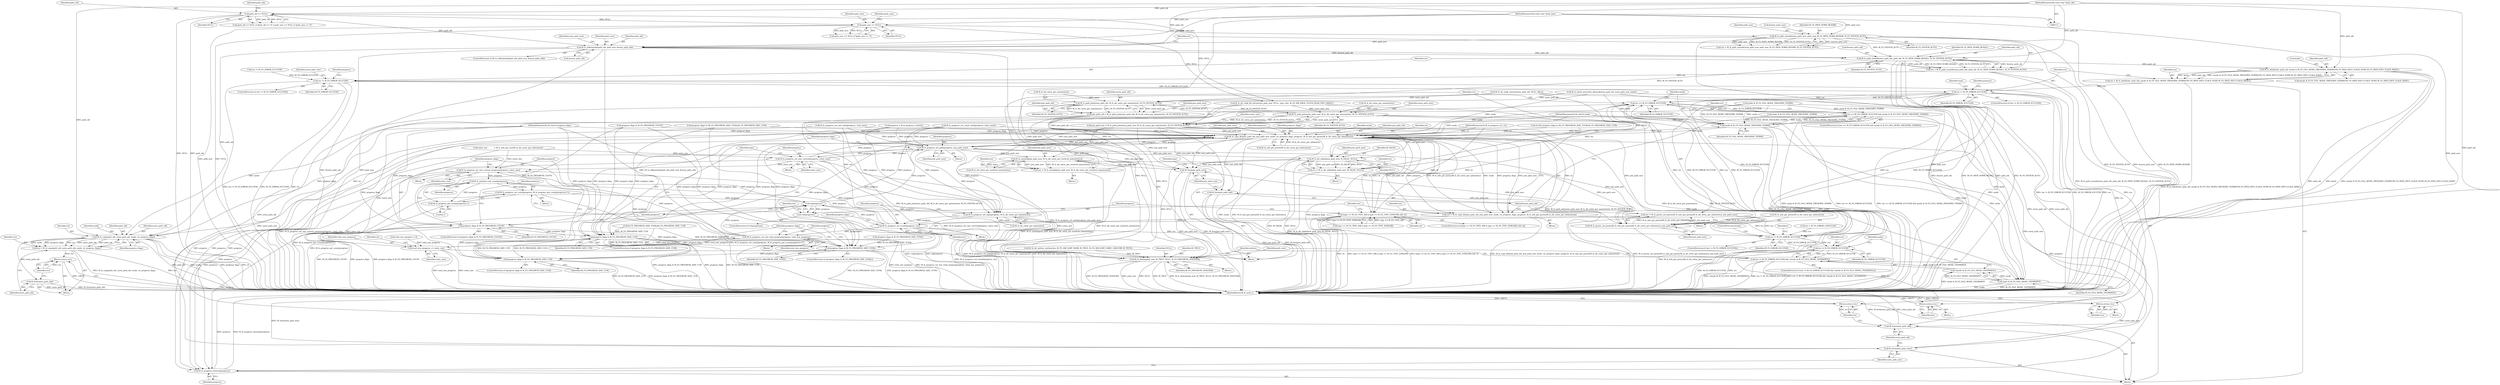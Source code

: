 digraph "0_mstdlib_db124b8f607dd0a40a9aef2d4d468fad433522a7_0@pointer" {
"1000193" [label="(Call,M_fs_isfileintodir(path_old, path_new, &norm_path_old))"];
"1000156" [label="(Call,path_old == NULL)"];
"1000114" [label="(MethodParameterIn,const char *path_old)"];
"1000177" [label="(Call,M_fs_path_norm(&norm_path_new, path_new, M_FS_PATH_NORM_RESDIR, M_FS_SYSTEM_AUTO))"];
"1000165" [label="(Call,path_new == NULL)"];
"1000115" [label="(MethodParameterIn,const char *path_new)"];
"1000203" [label="(Call,M_fs_copy(path_old, norm_path_old, mode, cb, progress_flags))"];
"1000201" [label="(Call,res = M_fs_copy(path_old, norm_path_old, mode, cb, progress_flags))"];
"1000211" [label="(Return,return res;)"];
"1000209" [label="(Call,M_free(norm_path_old))"];
"1000215" [label="(Call,M_fs_path_norm(&norm_path_old, path_old, M_FS_PATH_NORM_RESALL, M_FS_SYSTEM_AUTO))"];
"1000213" [label="(Call,res = M_fs_path_norm(&norm_path_old, path_old, M_FS_PATH_NORM_RESALL, M_FS_SYSTEM_AUTO))"];
"1000222" [label="(Call,res != M_FS_ERROR_SUCCESS)"];
"1000230" [label="(Return,return res;)"];
"1000248" [label="(Call,res != M_FS_ERROR_SUCCESS)"];
"1000258" [label="(Return,return res;)"];
"1000493" [label="(Call,res == M_FS_ERROR_SUCCESS)"];
"1000492" [label="(Call,res == M_FS_ERROR_SUCCESS && (mode & M_FS_FILE_MODE_PRESERVE_PERMS))"];
"1000540" [label="(Call,M_fs_progress_set_result(progress, res))"];
"1000548" [label="(Call,M_fs_progress_set_size_total_progess(progress, total_size_progress))"];
"1000442" [label="(Call,total_size_progress += entry_size)"];
"1000556" [label="(Call,M_fs_progress_set_size_current_progress(progress, entry_size))"];
"1000567" [label="(Call,M_fs_progress_get_count(progress))"];
"1000564" [label="(Call,M_fs_progress_set_count(progress, M_fs_progress_get_count(progress)+1))"];
"1000572" [label="(Call,cb(progress))"];
"1000448" [label="(Call,M_fs_progress_set_path(progress, join_path_new))"];
"1000456" [label="(Call,M_fs_progress_set_size_current(progress, entry_size))"];
"1000511" [label="(Call,M_fs_copy_file(join_path_old, join_path_new, mode, cb, progress_flags, progress, M_fs_info_get_perms(M_fs_dir_entry_get_info(entry))))"];
"1000452" [label="(Call,progress_flags & M_FS_PROGRESS_SIZE_CUR)"];
"1000544" [label="(Call,progress_flags & M_FS_PROGRESS_SIZE_TOTAL)"];
"1000552" [label="(Call,progress_flags & M_FS_PROGRESS_SIZE_CUR)"];
"1000560" [label="(Call,progress_flags & M_FS_PROGRESS_COUNT)"];
"1000496" [label="(Call,mode & M_FS_FILE_MODE_PRESERVE_PERMS)"];
"1000590" [label="(Call,mode & M_FS_FILE_MODE_OVERWRITE)"];
"1000589" [label="(Call,!(mode & M_FS_FILE_MODE_OVERWRITE))"];
"1000585" [label="(Call,res != M_FS_ERROR_SUCCESS && !(mode & M_FS_FILE_MODE_OVERWRITE))"];
"1000509" [label="(Call,res = M_fs_copy_file(join_path_old, join_path_new, mode, cb, progress_flags, progress, M_fs_info_get_perms(M_fs_dir_entry_get_info(entry))))"];
"1000579" [label="(Call,res != M_FS_ERROR_SUCCESS)"];
"1000586" [label="(Call,res != M_FS_ERROR_SUCCESS)"];
"1000607" [label="(Return,return res;)"];
"1000521" [label="(Call,M_free(join_path_old))"];
"1000523" [label="(Call,M_free(join_path_new))"];
"1000526" [label="(Call,(type == M_FS_TYPE_DIR || type == M_FS_TYPE_SYMLINK) && cb)"];
"1000536" [label="(Call,M_fs_progress_set_type(progress, M_fs_dir_entry_get_type(entry)))"];
"1000601" [label="(Call,M_fs_progress_destroy(progress))"];
"1000475" [label="(Call,M_fs_dir_mkdir(join_path_new, M_FALSE, NULL))"];
"1000473" [label="(Call,res = M_fs_dir_mkdir(join_path_new, M_FALSE, NULL))"];
"1000502" [label="(Call,M_fs_perms_set_perms(M_fs_info_get_perms(M_fs_dir_entry_get_info(entry)), join_path_new))"];
"1000500" [label="(Call,res = M_fs_perms_set_perms(M_fs_info_get_perms(M_fs_dir_entry_get_info(entry)), join_path_new))"];
"1000594" [label="(Call,M_fs_delete(path_new, M_TRUE, NULL, M_FS_PROGRESS_NOEXTRA))"];
"1000487" [label="(Call,M_fs_symlink(join_path_new, M_fs_dir_entry_get_resolved_name(entry)))"];
"1000485" [label="(Call,res = M_fs_symlink(join_path_new, M_fs_dir_entry_get_resolved_name(entry)))"];
"1000571" [label="(Call,!cb(progress))"];
"1000566" [label="(Call,M_fs_progress_get_count(progress)+1)"];
"1000237" [label="(Call,M_fs_info(&info, path_old, (mode & M_FS_FILE_MODE_PRESERVE_PERMS)?M_FS_PATH_INFO_FLAGS_NONE:M_FS_PATH_INFO_FLAGS_BASIC))"];
"1000235" [label="(Call,res = M_fs_info(&info, path_old, (mode & M_FS_FILE_MODE_PRESERVE_PERMS)?M_FS_PATH_INFO_FLAGS_NONE:M_FS_PATH_INFO_FLAGS_BASIC))"];
"1000425" [label="(Call,M_fs_path_join(norm_path_old, M_fs_dir_entry_get_name(entry), M_FS_SYSTEM_AUTO))"];
"1000423" [label="(Call,join_path_old = M_fs_path_join(norm_path_old, M_fs_dir_entry_get_name(entry), M_FS_SYSTEM_AUTO))"];
"1000432" [label="(Call,M_fs_path_join(norm_path_new, M_fs_dir_entry_get_name(entry), M_FS_SYSTEM_AUTO))"];
"1000430" [label="(Call,join_path_new = M_fs_path_join(norm_path_new, M_fs_dir_entry_get_name(entry), M_FS_SYSTEM_AUTO))"];
"1000603" [label="(Call,M_free(norm_path_new))"];
"1000605" [label="(Call,M_free(norm_path_old))"];
"1000423" [label="(Call,join_path_old = M_fs_path_join(norm_path_old, M_fs_dir_entry_get_name(entry), M_FS_SYSTEM_AUTO))"];
"1000219" [label="(Identifier,M_FS_PATH_NORM_RESALL)"];
"1000501" [label="(Identifier,res)"];
"1000598" [label="(Identifier,M_FS_PROGRESS_NOEXTRA)"];
"1000249" [label="(Identifier,res)"];
"1000156" [label="(Call,path_old == NULL)"];
"1000116" [label="(MethodParameterIn,M_uint32 mode)"];
"1000478" [label="(Identifier,NULL)"];
"1000546" [label="(Identifier,M_FS_PROGRESS_SIZE_TOTAL)"];
"1000393" [label="(Call,M_fs_progress_set_size_total(progress, total_size))"];
"1000604" [label="(Identifier,norm_path_new)"];
"1000538" [label="(Call,M_fs_dir_entry_get_type(entry))"];
"1000484" [label="(Block,)"];
"1000250" [label="(Identifier,M_FS_ERROR_SUCCESS)"];
"1000448" [label="(Call,M_fs_progress_set_path(progress, join_path_new))"];
"1000213" [label="(Call,res = M_fs_path_norm(&norm_path_old, path_old, M_FS_PATH_NORM_RESALL, M_FS_SYSTEM_AUTO))"];
"1000498" [label="(Identifier,M_FS_FILE_MODE_PRESERVE_PERMS)"];
"1000232" [label="(Call,progress = M_fs_progress_create())"];
"1000266" [label="(Call,M_fs_check_overwrite_allowed(norm_path_old, norm_path_new, mode))"];
"1000542" [label="(Identifier,res)"];
"1000192" [label="(ControlStructure,if (M_fs_isfileintodir(path_old, path_new, &norm_path_old)))"];
"1000584" [label="(ControlStructure,if (res != M_FS_ERROR_SUCCESS && !(mode & M_FS_FILE_MODE_OVERWRITE)))"];
"1000437" [label="(Call,entry_size           = M_fs_info_get_size(M_fs_dir_entry_get_info(entry)))"];
"1000165" [label="(Call,path_new == NULL)"];
"1000529" [label="(Identifier,type)"];
"1000473" [label="(Call,res = M_fs_dir_mkdir(join_path_new, M_FALSE, NULL))"];
"1000605" [label="(Call,M_free(norm_path_old))"];
"1000514" [label="(Identifier,mode)"];
"1000550" [label="(Identifier,total_size_progress)"];
"1000527" [label="(Call,type == M_FS_TYPE_DIR || type == M_FS_TYPE_SYMLINK)"];
"1000196" [label="(Call,&norm_path_old)"];
"1000576" [label="(Identifier,res)"];
"1000230" [label="(Return,return res;)"];
"1000426" [label="(Identifier,norm_path_old)"];
"1000222" [label="(Call,res != M_FS_ERROR_SUCCESS)"];
"1000537" [label="(Identifier,progress)"];
"1000587" [label="(Identifier,res)"];
"1000487" [label="(Call,M_fs_symlink(join_path_new, M_fs_dir_entry_get_resolved_name(entry)))"];
"1000485" [label="(Call,res = M_fs_symlink(join_path_new, M_fs_dir_entry_get_resolved_name(entry)))"];
"1000512" [label="(Identifier,join_path_old)"];
"1000534" [label="(Identifier,cb)"];
"1000212" [label="(Identifier,res)"];
"1000508" [label="(Block,)"];
"1000438" [label="(Identifier,entry_size)"];
"1000436" [label="(Identifier,M_FS_SYSTEM_AUTO)"];
"1000495" [label="(Identifier,M_FS_ERROR_SUCCESS)"];
"1000591" [label="(Identifier,mode)"];
"1000540" [label="(Call,M_fs_progress_set_result(progress, res))"];
"1000549" [label="(Identifier,progress)"];
"1000594" [label="(Call,M_fs_delete(path_new, M_TRUE, NULL, M_FS_PROGRESS_NOEXTRA))"];
"1000118" [label="(MethodParameterIn,M_uint32 progress_flags)"];
"1000449" [label="(Identifier,progress)"];
"1000515" [label="(Identifier,cb)"];
"1000580" [label="(Identifier,res)"];
"1000493" [label="(Call,res == M_FS_ERROR_SUCCESS)"];
"1000434" [label="(Call,M_fs_dir_entry_get_name(entry))"];
"1000522" [label="(Identifier,join_path_old)"];
"1000570" [label="(ControlStructure,if (!cb(progress)))"];
"1000497" [label="(Identifier,mode)"];
"1000166" [label="(Identifier,path_new)"];
"1000595" [label="(Identifier,path_new)"];
"1000603" [label="(Call,M_free(norm_path_new))"];
"1000518" [label="(Call,M_fs_info_get_perms(M_fs_dir_entry_get_info(entry)))"];
"1000454" [label="(Identifier,M_FS_PROGRESS_SIZE_CUR)"];
"1000430" [label="(Call,join_path_new = M_fs_path_join(norm_path_new, M_fs_dir_entry_get_name(entry), M_FS_SYSTEM_AUTO))"];
"1000559" [label="(ControlStructure,if (progress_flags & M_FS_PROGRESS_COUNT))"];
"1000261" [label="(Identifier,type)"];
"1000475" [label="(Call,M_fs_dir_mkdir(join_path_new, M_FALSE, NULL))"];
"1000177" [label="(Call,M_fs_path_norm(&norm_path_new, path_new, M_FS_PATH_NORM_RESDIR, M_FS_SYSTEM_AUTO))"];
"1000499" [label="(Block,)"];
"1000203" [label="(Call,M_fs_copy(path_old, norm_path_old, mode, cb, progress_flags))"];
"1000211" [label="(Return,return res;)"];
"1000170" [label="(Identifier,path_new)"];
"1000555" [label="(Block,)"];
"1000236" [label="(Identifier,res)"];
"1000541" [label="(Identifier,progress)"];
"1000536" [label="(Call,M_fs_progress_set_type(progress, M_fs_dir_entry_get_type(entry)))"];
"1000309" [label="(Call,M_FS_PROGRESS_SIZE_TOTAL|M_FS_PROGRESS_SIZE_CUR)"];
"1000535" [label="(Block,)"];
"1000456" [label="(Call,M_fs_progress_set_size_current(progress, entry_size))"];
"1000167" [label="(Identifier,NULL)"];
"1000205" [label="(Identifier,norm_path_old)"];
"1000569" [label="(Literal,1)"];
"1000412" [label="(Identifier,i)"];
"1000149" [label="(Call,total_size_progress = 0)"];
"1000510" [label="(Identifier,res)"];
"1000523" [label="(Call,M_free(join_path_new))"];
"1000323" [label="(Call,M_fs_dir_entries_sort(entries, M_FS_DIR_SORT_ISDIR, M_TRUE, M_FS_DIR_SORT_NAME_CASECMP, M_TRUE))"];
"1000572" [label="(Call,cb(progress))"];
"1000503" [label="(Call,M_fs_info_get_perms(M_fs_dir_entry_get_info(entry)))"];
"1000164" [label="(Call,path_new == NULL || *path_new == '\0')"];
"1000184" [label="(Call,res != M_FS_ERROR_SUCCESS)"];
"1000307" [label="(Call,progress_flags & (M_FS_PROGRESS_SIZE_TOTAL|M_FS_PROGRESS_SIZE_CUR))"];
"1000427" [label="(Call,M_fs_dir_entry_get_name(entry))"];
"1000182" [label="(Identifier,M_FS_SYSTEM_AUTO)"];
"1000432" [label="(Call,M_fs_path_join(norm_path_new, M_fs_dir_entry_get_name(entry), M_FS_SYSTEM_AUTO))"];
"1000588" [label="(Identifier,M_FS_ERROR_SUCCESS)"];
"1000233" [label="(Identifier,progress)"];
"1000568" [label="(Identifier,progress)"];
"1000284" [label="(Call,M_fs_dir_walk_fill_entry(norm_path_new, NULL, type, info, M_FS_DIR_WALK_FILTER_READ_INFO_BASIC))"];
"1000597" [label="(Identifier,NULL)"];
"1000575" [label="(Call,res = M_FS_ERROR_CANCELED)"];
"1000259" [label="(Identifier,res)"];
"1000452" [label="(Call,progress_flags & M_FS_PROGRESS_SIZE_CUR)"];
"1000557" [label="(Identifier,progress)"];
"1000526" [label="(Call,(type == M_FS_TYPE_DIR || type == M_FS_TYPE_SYMLINK) && cb)"];
"1000551" [label="(ControlStructure,if (progress_flags & M_FS_PROGRESS_SIZE_CUR))"];
"1000566" [label="(Call,M_fs_progress_get_count(progress)+1)"];
"1000488" [label="(Identifier,join_path_new)"];
"1000221" [label="(ControlStructure,if (res != M_FS_ERROR_SUCCESS))"];
"1000207" [label="(Identifier,cb)"];
"1000235" [label="(Call,res = M_fs_info(&info, path_old, (mode & M_FS_FILE_MODE_PRESERVE_PERMS)?M_FS_PATH_INFO_FLAGS_NONE:M_FS_PATH_INFO_FLAGS_BASIC))"];
"1000596" [label="(Identifier,M_TRUE)"];
"1000237" [label="(Call,M_fs_info(&info, path_old, (mode & M_FS_FILE_MODE_PRESERVE_PERMS)?M_FS_PATH_INFO_FLAGS_NONE:M_FS_PATH_INFO_FLAGS_BASIC))"];
"1000231" [label="(Identifier,res)"];
"1000579" [label="(Call,res != M_FS_ERROR_SUCCESS)"];
"1000474" [label="(Identifier,res)"];
"1000117" [label="(MethodParameterIn,M_fs_progress_cb_t cb)"];
"1000451" [label="(ControlStructure,if (progress_flags & M_FS_PROGRESS_SIZE_CUR))"];
"1000251" [label="(Block,)"];
"1000240" [label="(Identifier,path_old)"];
"1000119" [label="(Block,)"];
"1000157" [label="(Identifier,path_old)"];
"1000224" [label="(Identifier,M_FS_ERROR_SUCCESS)"];
"1000563" [label="(Block,)"];
"1000401" [label="(Call,M_fs_progress_set_count_total(progress, total_count))"];
"1000589" [label="(Call,!(mode & M_FS_FILE_MODE_OVERWRITE))"];
"1000457" [label="(Identifier,progress)"];
"1000492" [label="(Call,res == M_FS_ERROR_SUCCESS && (mode & M_FS_FILE_MODE_PRESERVE_PERMS))"];
"1000494" [label="(Identifier,res)"];
"1000608" [label="(Identifier,res)"];
"1000158" [label="(Identifier,NULL)"];
"1000225" [label="(Block,)"];
"1000215" [label="(Call,M_fs_path_norm(&norm_path_old, path_old, M_FS_PATH_NORM_RESALL, M_FS_SYSTEM_AUTO))"];
"1000115" [label="(MethodParameterIn,const char *path_new)"];
"1000424" [label="(Identifier,join_path_old)"];
"1000201" [label="(Call,res = M_fs_copy(path_old, norm_path_old, mode, cb, progress_flags))"];
"1000609" [label="(MethodReturn,M_fs_error_t)"];
"1000413" [label="(Block,)"];
"1000606" [label="(Identifier,norm_path_old)"];
"1000496" [label="(Call,mode & M_FS_FILE_MODE_PRESERVE_PERMS)"];
"1000247" [label="(ControlStructure,if (res != M_FS_ERROR_SUCCESS))"];
"1000565" [label="(Identifier,progress)"];
"1000558" [label="(Identifier,entry_size)"];
"1000209" [label="(Call,M_free(norm_path_old))"];
"1000296" [label="(Call,mode & M_FS_FILE_MODE_PRESERVE_PERMS)"];
"1000450" [label="(Identifier,join_path_new)"];
"1000458" [label="(Identifier,entry_size)"];
"1000553" [label="(Identifier,progress_flags)"];
"1000200" [label="(Identifier,norm_path_new)"];
"1000181" [label="(Identifier,M_FS_PATH_NORM_RESDIR)"];
"1000545" [label="(Identifier,progress_flags)"];
"1000472" [label="(Block,)"];
"1000206" [label="(Identifier,mode)"];
"1000443" [label="(Identifier,total_size_progress)"];
"1000564" [label="(Call,M_fs_progress_set_count(progress, M_fs_progress_get_count(progress)+1))"];
"1000585" [label="(Call,res != M_FS_ERROR_SUCCESS && !(mode & M_FS_FILE_MODE_OVERWRITE))"];
"1000547" [label="(Block,)"];
"1000567" [label="(Call,M_fs_progress_get_count(progress))"];
"1000600" [label="(Identifier,entries)"];
"1000583" [label="(ControlStructure,break;)"];
"1000477" [label="(Identifier,M_FALSE)"];
"1000429" [label="(Identifier,M_FS_SYSTEM_AUTO)"];
"1000195" [label="(Identifier,path_new)"];
"1000560" [label="(Call,progress_flags & M_FS_PROGRESS_COUNT)"];
"1000220" [label="(Identifier,M_FS_SYSTEM_AUTO)"];
"1000218" [label="(Identifier,path_old)"];
"1000180" [label="(Identifier,path_new)"];
"1000453" [label="(Identifier,progress_flags)"];
"1000223" [label="(Identifier,res)"];
"1000581" [label="(Identifier,M_FS_ERROR_SUCCESS)"];
"1000431" [label="(Identifier,join_path_new)"];
"1000253" [label="(Identifier,progress)"];
"1000586" [label="(Call,res != M_FS_ERROR_SUCCESS)"];
"1000446" [label="(Identifier,cb)"];
"1000513" [label="(Identifier,join_path_new)"];
"1000509" [label="(Call,res = M_fs_copy_file(join_path_old, join_path_new, mode, cb, progress_flags, progress, M_fs_info_get_perms(M_fs_dir_entry_get_info(entry))))"];
"1000578" [label="(ControlStructure,if (res != M_FS_ERROR_SUCCESS))"];
"1000524" [label="(Identifier,join_path_new)"];
"1000476" [label="(Identifier,join_path_new)"];
"1000202" [label="(Identifier,res)"];
"1000248" [label="(Call,res != M_FS_ERROR_SUCCESS)"];
"1000592" [label="(Identifier,M_FS_FILE_MODE_OVERWRITE)"];
"1000486" [label="(Identifier,res)"];
"1000543" [label="(ControlStructure,if (progress_flags & M_FS_PROGRESS_SIZE_TOTAL))"];
"1000198" [label="(Block,)"];
"1000491" [label="(ControlStructure,if (res == M_FS_ERROR_SUCCESS && (mode & M_FS_FILE_MODE_PRESERVE_PERMS)))"];
"1000601" [label="(Call,M_fs_progress_destroy(progress))"];
"1000397" [label="(Call,progress_flags & M_FS_PROGRESS_COUNT)"];
"1000607" [label="(Return,return res;)"];
"1000590" [label="(Call,mode & M_FS_FILE_MODE_OVERWRITE)"];
"1000433" [label="(Identifier,norm_path_new)"];
"1000175" [label="(Call,res = M_fs_path_norm(&norm_path_new, path_new, M_FS_PATH_NORM_RESDIR, M_FS_SYSTEM_AUTO))"];
"1000554" [label="(Identifier,M_FS_PROGRESS_SIZE_CUR)"];
"1000162" [label="(Identifier,path_old)"];
"1000155" [label="(Call,path_old == NULL || *path_old == '\0' || path_new == NULL || *path_new == '\0')"];
"1000562" [label="(Identifier,M_FS_PROGRESS_COUNT)"];
"1000194" [label="(Identifier,path_old)"];
"1000425" [label="(Call,M_fs_path_join(norm_path_old, M_fs_dir_entry_get_name(entry), M_FS_SYSTEM_AUTO))"];
"1000552" [label="(Call,progress_flags & M_FS_PROGRESS_SIZE_CUR)"];
"1000204" [label="(Identifier,path_old)"];
"1000500" [label="(Call,res = M_fs_perms_set_perms(M_fs_info_get_perms(M_fs_dir_entry_get_info(entry)), join_path_new))"];
"1000214" [label="(Identifier,res)"];
"1000447" [label="(Block,)"];
"1000517" [label="(Identifier,progress)"];
"1000216" [label="(Call,&norm_path_old)"];
"1000506" [label="(Identifier,join_path_new)"];
"1000444" [label="(Identifier,entry_size)"];
"1000525" [label="(ControlStructure,if ((type == M_FS_TYPE_DIR || type == M_FS_TYPE_SYMLINK) && cb))"];
"1000516" [label="(Identifier,progress_flags)"];
"1000242" [label="(Call,mode & M_FS_FILE_MODE_PRESERVE_PERMS)"];
"1000556" [label="(Call,M_fs_progress_set_size_current_progress(progress, entry_size))"];
"1000489" [label="(Call,M_fs_dir_entry_get_resolved_name(entry))"];
"1000602" [label="(Identifier,progress)"];
"1000511" [label="(Call,M_fs_copy_file(join_path_old, join_path_new, mode, cb, progress_flags, progress, M_fs_info_get_perms(M_fs_dir_entry_get_info(entry))))"];
"1000502" [label="(Call,M_fs_perms_set_perms(M_fs_info_get_perms(M_fs_dir_entry_get_info(entry)), join_path_new))"];
"1000571" [label="(Call,!cb(progress))"];
"1000210" [label="(Identifier,norm_path_old)"];
"1000258" [label="(Return,return res;)"];
"1000389" [label="(Call,progress_flags & M_FS_PROGRESS_SIZE_TOTAL)"];
"1000593" [label="(Block,)"];
"1000305" [label="(Call,cb && progress_flags & (M_FS_PROGRESS_SIZE_TOTAL|M_FS_PROGRESS_SIZE_CUR))"];
"1000178" [label="(Call,&norm_path_new)"];
"1000462" [label="(Identifier,type)"];
"1000241" [label="(Call,(mode & M_FS_FILE_MODE_PRESERVE_PERMS)?M_FS_PATH_INFO_FLAGS_NONE:M_FS_PATH_INFO_FLAGS_BASIC)"];
"1000208" [label="(Identifier,progress_flags)"];
"1000114" [label="(MethodParameterIn,const char *path_old)"];
"1000544" [label="(Call,progress_flags & M_FS_PROGRESS_SIZE_TOTAL)"];
"1000238" [label="(Call,&info)"];
"1000227" [label="(Identifier,norm_path_new)"];
"1000548" [label="(Call,M_fs_progress_set_size_total_progess(progress, total_size_progress))"];
"1000442" [label="(Call,total_size_progress += entry_size)"];
"1000573" [label="(Identifier,progress)"];
"1000193" [label="(Call,M_fs_isfileintodir(path_old, path_new, &norm_path_old))"];
"1000561" [label="(Identifier,progress_flags)"];
"1000319" [label="(Call,M_fs_dir_walk_entries(norm_path_old, NULL, filter))"];
"1000521" [label="(Call,M_free(join_path_old))"];
"1000455" [label="(Block,)"];
"1000193" -> "1000192"  [label="AST: "];
"1000193" -> "1000196"  [label="CFG: "];
"1000194" -> "1000193"  [label="AST: "];
"1000195" -> "1000193"  [label="AST: "];
"1000196" -> "1000193"  [label="AST: "];
"1000200" -> "1000193"  [label="CFG: "];
"1000214" -> "1000193"  [label="CFG: "];
"1000193" -> "1000609"  [label="DDG: path_new"];
"1000193" -> "1000609"  [label="DDG: M_fs_isfileintodir(path_old, path_new, &norm_path_old)"];
"1000193" -> "1000609"  [label="DDG: &norm_path_old"];
"1000156" -> "1000193"  [label="DDG: path_old"];
"1000114" -> "1000193"  [label="DDG: path_old"];
"1000177" -> "1000193"  [label="DDG: path_new"];
"1000115" -> "1000193"  [label="DDG: path_new"];
"1000193" -> "1000203"  [label="DDG: path_old"];
"1000193" -> "1000215"  [label="DDG: &norm_path_old"];
"1000193" -> "1000215"  [label="DDG: path_old"];
"1000193" -> "1000594"  [label="DDG: path_new"];
"1000156" -> "1000155"  [label="AST: "];
"1000156" -> "1000158"  [label="CFG: "];
"1000157" -> "1000156"  [label="AST: "];
"1000158" -> "1000156"  [label="AST: "];
"1000162" -> "1000156"  [label="CFG: "];
"1000155" -> "1000156"  [label="CFG: "];
"1000156" -> "1000609"  [label="DDG: path_old"];
"1000156" -> "1000609"  [label="DDG: NULL"];
"1000156" -> "1000155"  [label="DDG: path_old"];
"1000156" -> "1000155"  [label="DDG: NULL"];
"1000114" -> "1000156"  [label="DDG: path_old"];
"1000156" -> "1000165"  [label="DDG: NULL"];
"1000156" -> "1000284"  [label="DDG: NULL"];
"1000114" -> "1000113"  [label="AST: "];
"1000114" -> "1000609"  [label="DDG: path_old"];
"1000114" -> "1000203"  [label="DDG: path_old"];
"1000114" -> "1000215"  [label="DDG: path_old"];
"1000114" -> "1000237"  [label="DDG: path_old"];
"1000177" -> "1000175"  [label="AST: "];
"1000177" -> "1000182"  [label="CFG: "];
"1000178" -> "1000177"  [label="AST: "];
"1000180" -> "1000177"  [label="AST: "];
"1000181" -> "1000177"  [label="AST: "];
"1000182" -> "1000177"  [label="AST: "];
"1000175" -> "1000177"  [label="CFG: "];
"1000177" -> "1000609"  [label="DDG: M_FS_SYSTEM_AUTO"];
"1000177" -> "1000609"  [label="DDG: &norm_path_new"];
"1000177" -> "1000609"  [label="DDG: M_FS_PATH_NORM_RESDIR"];
"1000177" -> "1000609"  [label="DDG: path_new"];
"1000177" -> "1000175"  [label="DDG: &norm_path_new"];
"1000177" -> "1000175"  [label="DDG: path_new"];
"1000177" -> "1000175"  [label="DDG: M_FS_PATH_NORM_RESDIR"];
"1000177" -> "1000175"  [label="DDG: M_FS_SYSTEM_AUTO"];
"1000165" -> "1000177"  [label="DDG: path_new"];
"1000115" -> "1000177"  [label="DDG: path_new"];
"1000177" -> "1000215"  [label="DDG: M_FS_SYSTEM_AUTO"];
"1000165" -> "1000164"  [label="AST: "];
"1000165" -> "1000167"  [label="CFG: "];
"1000166" -> "1000165"  [label="AST: "];
"1000167" -> "1000165"  [label="AST: "];
"1000170" -> "1000165"  [label="CFG: "];
"1000164" -> "1000165"  [label="CFG: "];
"1000165" -> "1000609"  [label="DDG: path_new"];
"1000165" -> "1000609"  [label="DDG: NULL"];
"1000165" -> "1000164"  [label="DDG: path_new"];
"1000165" -> "1000164"  [label="DDG: NULL"];
"1000115" -> "1000165"  [label="DDG: path_new"];
"1000165" -> "1000284"  [label="DDG: NULL"];
"1000115" -> "1000113"  [label="AST: "];
"1000115" -> "1000609"  [label="DDG: path_new"];
"1000115" -> "1000594"  [label="DDG: path_new"];
"1000203" -> "1000201"  [label="AST: "];
"1000203" -> "1000208"  [label="CFG: "];
"1000204" -> "1000203"  [label="AST: "];
"1000205" -> "1000203"  [label="AST: "];
"1000206" -> "1000203"  [label="AST: "];
"1000207" -> "1000203"  [label="AST: "];
"1000208" -> "1000203"  [label="AST: "];
"1000201" -> "1000203"  [label="CFG: "];
"1000203" -> "1000609"  [label="DDG: mode"];
"1000203" -> "1000609"  [label="DDG: progress_flags"];
"1000203" -> "1000609"  [label="DDG: cb"];
"1000203" -> "1000609"  [label="DDG: path_old"];
"1000203" -> "1000201"  [label="DDG: mode"];
"1000203" -> "1000201"  [label="DDG: progress_flags"];
"1000203" -> "1000201"  [label="DDG: cb"];
"1000203" -> "1000201"  [label="DDG: norm_path_old"];
"1000203" -> "1000201"  [label="DDG: path_old"];
"1000116" -> "1000203"  [label="DDG: mode"];
"1000118" -> "1000203"  [label="DDG: progress_flags"];
"1000117" -> "1000203"  [label="DDG: cb"];
"1000203" -> "1000209"  [label="DDG: norm_path_old"];
"1000201" -> "1000198"  [label="AST: "];
"1000202" -> "1000201"  [label="AST: "];
"1000210" -> "1000201"  [label="CFG: "];
"1000201" -> "1000609"  [label="DDG: M_fs_copy(path_old, norm_path_old, mode, cb, progress_flags)"];
"1000201" -> "1000609"  [label="DDG: res"];
"1000201" -> "1000211"  [label="DDG: res"];
"1000211" -> "1000198"  [label="AST: "];
"1000211" -> "1000212"  [label="CFG: "];
"1000212" -> "1000211"  [label="AST: "];
"1000609" -> "1000211"  [label="CFG: "];
"1000211" -> "1000609"  [label="DDG: <RET>"];
"1000212" -> "1000211"  [label="DDG: res"];
"1000209" -> "1000198"  [label="AST: "];
"1000209" -> "1000210"  [label="CFG: "];
"1000210" -> "1000209"  [label="AST: "];
"1000212" -> "1000209"  [label="CFG: "];
"1000209" -> "1000609"  [label="DDG: M_free(norm_path_old)"];
"1000209" -> "1000609"  [label="DDG: norm_path_old"];
"1000215" -> "1000213"  [label="AST: "];
"1000215" -> "1000220"  [label="CFG: "];
"1000216" -> "1000215"  [label="AST: "];
"1000218" -> "1000215"  [label="AST: "];
"1000219" -> "1000215"  [label="AST: "];
"1000220" -> "1000215"  [label="AST: "];
"1000213" -> "1000215"  [label="CFG: "];
"1000215" -> "1000609"  [label="DDG: &norm_path_old"];
"1000215" -> "1000609"  [label="DDG: M_FS_PATH_NORM_RESALL"];
"1000215" -> "1000609"  [label="DDG: path_old"];
"1000215" -> "1000609"  [label="DDG: M_FS_SYSTEM_AUTO"];
"1000215" -> "1000213"  [label="DDG: &norm_path_old"];
"1000215" -> "1000213"  [label="DDG: path_old"];
"1000215" -> "1000213"  [label="DDG: M_FS_PATH_NORM_RESALL"];
"1000215" -> "1000213"  [label="DDG: M_FS_SYSTEM_AUTO"];
"1000215" -> "1000237"  [label="DDG: path_old"];
"1000215" -> "1000425"  [label="DDG: M_FS_SYSTEM_AUTO"];
"1000213" -> "1000119"  [label="AST: "];
"1000214" -> "1000213"  [label="AST: "];
"1000223" -> "1000213"  [label="CFG: "];
"1000213" -> "1000609"  [label="DDG: M_fs_path_norm(&norm_path_old, path_old, M_FS_PATH_NORM_RESALL, M_FS_SYSTEM_AUTO)"];
"1000213" -> "1000222"  [label="DDG: res"];
"1000222" -> "1000221"  [label="AST: "];
"1000222" -> "1000224"  [label="CFG: "];
"1000223" -> "1000222"  [label="AST: "];
"1000224" -> "1000222"  [label="AST: "];
"1000227" -> "1000222"  [label="CFG: "];
"1000233" -> "1000222"  [label="CFG: "];
"1000222" -> "1000609"  [label="DDG: res"];
"1000222" -> "1000609"  [label="DDG: res != M_FS_ERROR_SUCCESS"];
"1000222" -> "1000609"  [label="DDG: M_FS_ERROR_SUCCESS"];
"1000184" -> "1000222"  [label="DDG: M_FS_ERROR_SUCCESS"];
"1000222" -> "1000230"  [label="DDG: res"];
"1000222" -> "1000248"  [label="DDG: M_FS_ERROR_SUCCESS"];
"1000230" -> "1000225"  [label="AST: "];
"1000230" -> "1000231"  [label="CFG: "];
"1000231" -> "1000230"  [label="AST: "];
"1000609" -> "1000230"  [label="CFG: "];
"1000230" -> "1000609"  [label="DDG: <RET>"];
"1000231" -> "1000230"  [label="DDG: res"];
"1000248" -> "1000247"  [label="AST: "];
"1000248" -> "1000250"  [label="CFG: "];
"1000249" -> "1000248"  [label="AST: "];
"1000250" -> "1000248"  [label="AST: "];
"1000253" -> "1000248"  [label="CFG: "];
"1000261" -> "1000248"  [label="CFG: "];
"1000248" -> "1000609"  [label="DDG: res != M_FS_ERROR_SUCCESS"];
"1000248" -> "1000609"  [label="DDG: M_FS_ERROR_SUCCESS"];
"1000248" -> "1000609"  [label="DDG: res"];
"1000235" -> "1000248"  [label="DDG: res"];
"1000248" -> "1000258"  [label="DDG: res"];
"1000248" -> "1000493"  [label="DDG: res"];
"1000248" -> "1000493"  [label="DDG: M_FS_ERROR_SUCCESS"];
"1000248" -> "1000579"  [label="DDG: M_FS_ERROR_SUCCESS"];
"1000248" -> "1000586"  [label="DDG: res"];
"1000248" -> "1000586"  [label="DDG: M_FS_ERROR_SUCCESS"];
"1000258" -> "1000251"  [label="AST: "];
"1000258" -> "1000259"  [label="CFG: "];
"1000259" -> "1000258"  [label="AST: "];
"1000609" -> "1000258"  [label="CFG: "];
"1000258" -> "1000609"  [label="DDG: <RET>"];
"1000259" -> "1000258"  [label="DDG: res"];
"1000493" -> "1000492"  [label="AST: "];
"1000493" -> "1000495"  [label="CFG: "];
"1000494" -> "1000493"  [label="AST: "];
"1000495" -> "1000493"  [label="AST: "];
"1000497" -> "1000493"  [label="CFG: "];
"1000492" -> "1000493"  [label="CFG: "];
"1000493" -> "1000492"  [label="DDG: res"];
"1000493" -> "1000492"  [label="DDG: M_FS_ERROR_SUCCESS"];
"1000485" -> "1000493"  [label="DDG: res"];
"1000579" -> "1000493"  [label="DDG: res"];
"1000579" -> "1000493"  [label="DDG: M_FS_ERROR_SUCCESS"];
"1000473" -> "1000493"  [label="DDG: res"];
"1000493" -> "1000540"  [label="DDG: res"];
"1000493" -> "1000579"  [label="DDG: res"];
"1000493" -> "1000579"  [label="DDG: M_FS_ERROR_SUCCESS"];
"1000492" -> "1000491"  [label="AST: "];
"1000492" -> "1000496"  [label="CFG: "];
"1000496" -> "1000492"  [label="AST: "];
"1000501" -> "1000492"  [label="CFG: "];
"1000522" -> "1000492"  [label="CFG: "];
"1000492" -> "1000609"  [label="DDG: mode & M_FS_FILE_MODE_PRESERVE_PERMS"];
"1000492" -> "1000609"  [label="DDG: res == M_FS_ERROR_SUCCESS"];
"1000492" -> "1000609"  [label="DDG: res == M_FS_ERROR_SUCCESS && (mode & M_FS_FILE_MODE_PRESERVE_PERMS)"];
"1000496" -> "1000492"  [label="DDG: mode"];
"1000496" -> "1000492"  [label="DDG: M_FS_FILE_MODE_PRESERVE_PERMS"];
"1000296" -> "1000492"  [label="DDG: mode & M_FS_FILE_MODE_PRESERVE_PERMS"];
"1000540" -> "1000535"  [label="AST: "];
"1000540" -> "1000542"  [label="CFG: "];
"1000541" -> "1000540"  [label="AST: "];
"1000542" -> "1000540"  [label="AST: "];
"1000545" -> "1000540"  [label="CFG: "];
"1000540" -> "1000609"  [label="DDG: M_fs_progress_set_result(progress, res)"];
"1000536" -> "1000540"  [label="DDG: progress"];
"1000500" -> "1000540"  [label="DDG: res"];
"1000509" -> "1000540"  [label="DDG: res"];
"1000540" -> "1000548"  [label="DDG: progress"];
"1000540" -> "1000556"  [label="DDG: progress"];
"1000540" -> "1000567"  [label="DDG: progress"];
"1000540" -> "1000572"  [label="DDG: progress"];
"1000540" -> "1000579"  [label="DDG: res"];
"1000548" -> "1000547"  [label="AST: "];
"1000548" -> "1000550"  [label="CFG: "];
"1000549" -> "1000548"  [label="AST: "];
"1000550" -> "1000548"  [label="AST: "];
"1000553" -> "1000548"  [label="CFG: "];
"1000548" -> "1000609"  [label="DDG: total_size_progress"];
"1000548" -> "1000609"  [label="DDG: M_fs_progress_set_size_total_progess(progress, total_size_progress)"];
"1000548" -> "1000442"  [label="DDG: total_size_progress"];
"1000442" -> "1000548"  [label="DDG: total_size_progress"];
"1000548" -> "1000556"  [label="DDG: progress"];
"1000548" -> "1000567"  [label="DDG: progress"];
"1000548" -> "1000572"  [label="DDG: progress"];
"1000442" -> "1000413"  [label="AST: "];
"1000442" -> "1000444"  [label="CFG: "];
"1000443" -> "1000442"  [label="AST: "];
"1000444" -> "1000442"  [label="AST: "];
"1000446" -> "1000442"  [label="CFG: "];
"1000442" -> "1000609"  [label="DDG: total_size_progress"];
"1000442" -> "1000609"  [label="DDG: entry_size"];
"1000437" -> "1000442"  [label="DDG: entry_size"];
"1000149" -> "1000442"  [label="DDG: total_size_progress"];
"1000556" -> "1000555"  [label="AST: "];
"1000556" -> "1000558"  [label="CFG: "];
"1000557" -> "1000556"  [label="AST: "];
"1000558" -> "1000556"  [label="AST: "];
"1000561" -> "1000556"  [label="CFG: "];
"1000556" -> "1000609"  [label="DDG: M_fs_progress_set_size_current_progress(progress, entry_size)"];
"1000556" -> "1000609"  [label="DDG: entry_size"];
"1000456" -> "1000556"  [label="DDG: entry_size"];
"1000437" -> "1000556"  [label="DDG: entry_size"];
"1000556" -> "1000567"  [label="DDG: progress"];
"1000556" -> "1000572"  [label="DDG: progress"];
"1000567" -> "1000566"  [label="AST: "];
"1000567" -> "1000568"  [label="CFG: "];
"1000568" -> "1000567"  [label="AST: "];
"1000569" -> "1000567"  [label="CFG: "];
"1000567" -> "1000564"  [label="DDG: progress"];
"1000567" -> "1000566"  [label="DDG: progress"];
"1000564" -> "1000563"  [label="AST: "];
"1000564" -> "1000566"  [label="CFG: "];
"1000565" -> "1000564"  [label="AST: "];
"1000566" -> "1000564"  [label="AST: "];
"1000573" -> "1000564"  [label="CFG: "];
"1000564" -> "1000609"  [label="DDG: M_fs_progress_get_count(progress)+1"];
"1000564" -> "1000609"  [label="DDG: M_fs_progress_set_count(progress, M_fs_progress_get_count(progress)+1)"];
"1000564" -> "1000572"  [label="DDG: progress"];
"1000572" -> "1000571"  [label="AST: "];
"1000572" -> "1000573"  [label="CFG: "];
"1000573" -> "1000572"  [label="AST: "];
"1000571" -> "1000572"  [label="CFG: "];
"1000572" -> "1000448"  [label="DDG: progress"];
"1000572" -> "1000511"  [label="DDG: progress"];
"1000572" -> "1000536"  [label="DDG: progress"];
"1000572" -> "1000571"  [label="DDG: progress"];
"1000572" -> "1000601"  [label="DDG: progress"];
"1000448" -> "1000447"  [label="AST: "];
"1000448" -> "1000450"  [label="CFG: "];
"1000449" -> "1000448"  [label="AST: "];
"1000450" -> "1000448"  [label="AST: "];
"1000453" -> "1000448"  [label="CFG: "];
"1000448" -> "1000609"  [label="DDG: M_fs_progress_set_path(progress, join_path_new)"];
"1000393" -> "1000448"  [label="DDG: progress"];
"1000401" -> "1000448"  [label="DDG: progress"];
"1000511" -> "1000448"  [label="DDG: progress"];
"1000456" -> "1000448"  [label="DDG: progress"];
"1000232" -> "1000448"  [label="DDG: progress"];
"1000430" -> "1000448"  [label="DDG: join_path_new"];
"1000448" -> "1000456"  [label="DDG: progress"];
"1000448" -> "1000475"  [label="DDG: join_path_new"];
"1000448" -> "1000487"  [label="DDG: join_path_new"];
"1000448" -> "1000502"  [label="DDG: join_path_new"];
"1000448" -> "1000511"  [label="DDG: join_path_new"];
"1000448" -> "1000511"  [label="DDG: progress"];
"1000448" -> "1000523"  [label="DDG: join_path_new"];
"1000448" -> "1000536"  [label="DDG: progress"];
"1000448" -> "1000601"  [label="DDG: progress"];
"1000456" -> "1000455"  [label="AST: "];
"1000456" -> "1000458"  [label="CFG: "];
"1000457" -> "1000456"  [label="AST: "];
"1000458" -> "1000456"  [label="AST: "];
"1000462" -> "1000456"  [label="CFG: "];
"1000456" -> "1000609"  [label="DDG: entry_size"];
"1000456" -> "1000609"  [label="DDG: M_fs_progress_set_size_current(progress, entry_size)"];
"1000437" -> "1000456"  [label="DDG: entry_size"];
"1000456" -> "1000511"  [label="DDG: progress"];
"1000456" -> "1000536"  [label="DDG: progress"];
"1000456" -> "1000601"  [label="DDG: progress"];
"1000511" -> "1000509"  [label="AST: "];
"1000511" -> "1000518"  [label="CFG: "];
"1000512" -> "1000511"  [label="AST: "];
"1000513" -> "1000511"  [label="AST: "];
"1000514" -> "1000511"  [label="AST: "];
"1000515" -> "1000511"  [label="AST: "];
"1000516" -> "1000511"  [label="AST: "];
"1000517" -> "1000511"  [label="AST: "];
"1000518" -> "1000511"  [label="AST: "];
"1000509" -> "1000511"  [label="CFG: "];
"1000511" -> "1000609"  [label="DDG: mode"];
"1000511" -> "1000609"  [label="DDG: M_fs_info_get_perms(M_fs_dir_entry_get_info(entry))"];
"1000511" -> "1000609"  [label="DDG: progress_flags"];
"1000511" -> "1000452"  [label="DDG: progress_flags"];
"1000511" -> "1000496"  [label="DDG: mode"];
"1000511" -> "1000509"  [label="DDG: cb"];
"1000511" -> "1000509"  [label="DDG: join_path_old"];
"1000511" -> "1000509"  [label="DDG: progress"];
"1000511" -> "1000509"  [label="DDG: M_fs_info_get_perms(M_fs_dir_entry_get_info(entry))"];
"1000511" -> "1000509"  [label="DDG: mode"];
"1000511" -> "1000509"  [label="DDG: progress_flags"];
"1000511" -> "1000509"  [label="DDG: join_path_new"];
"1000423" -> "1000511"  [label="DDG: join_path_old"];
"1000430" -> "1000511"  [label="DDG: join_path_new"];
"1000266" -> "1000511"  [label="DDG: mode"];
"1000496" -> "1000511"  [label="DDG: mode"];
"1000296" -> "1000511"  [label="DDG: mode"];
"1000116" -> "1000511"  [label="DDG: mode"];
"1000305" -> "1000511"  [label="DDG: cb"];
"1000526" -> "1000511"  [label="DDG: cb"];
"1000117" -> "1000511"  [label="DDG: cb"];
"1000397" -> "1000511"  [label="DDG: progress_flags"];
"1000452" -> "1000511"  [label="DDG: progress_flags"];
"1000307" -> "1000511"  [label="DDG: progress_flags"];
"1000560" -> "1000511"  [label="DDG: progress_flags"];
"1000118" -> "1000511"  [label="DDG: progress_flags"];
"1000393" -> "1000511"  [label="DDG: progress"];
"1000401" -> "1000511"  [label="DDG: progress"];
"1000232" -> "1000511"  [label="DDG: progress"];
"1000518" -> "1000511"  [label="DDG: M_fs_dir_entry_get_info(entry)"];
"1000511" -> "1000521"  [label="DDG: join_path_old"];
"1000511" -> "1000523"  [label="DDG: join_path_new"];
"1000511" -> "1000526"  [label="DDG: cb"];
"1000511" -> "1000536"  [label="DDG: progress"];
"1000511" -> "1000544"  [label="DDG: progress_flags"];
"1000511" -> "1000590"  [label="DDG: mode"];
"1000511" -> "1000601"  [label="DDG: progress"];
"1000452" -> "1000451"  [label="AST: "];
"1000452" -> "1000454"  [label="CFG: "];
"1000453" -> "1000452"  [label="AST: "];
"1000454" -> "1000452"  [label="AST: "];
"1000457" -> "1000452"  [label="CFG: "];
"1000462" -> "1000452"  [label="CFG: "];
"1000452" -> "1000609"  [label="DDG: progress_flags & M_FS_PROGRESS_SIZE_CUR"];
"1000452" -> "1000609"  [label="DDG: progress_flags"];
"1000452" -> "1000609"  [label="DDG: M_FS_PROGRESS_SIZE_CUR"];
"1000397" -> "1000452"  [label="DDG: progress_flags"];
"1000307" -> "1000452"  [label="DDG: progress_flags"];
"1000560" -> "1000452"  [label="DDG: progress_flags"];
"1000118" -> "1000452"  [label="DDG: progress_flags"];
"1000552" -> "1000452"  [label="DDG: M_FS_PROGRESS_SIZE_CUR"];
"1000309" -> "1000452"  [label="DDG: M_FS_PROGRESS_SIZE_CUR"];
"1000452" -> "1000544"  [label="DDG: progress_flags"];
"1000452" -> "1000552"  [label="DDG: M_FS_PROGRESS_SIZE_CUR"];
"1000544" -> "1000543"  [label="AST: "];
"1000544" -> "1000546"  [label="CFG: "];
"1000545" -> "1000544"  [label="AST: "];
"1000546" -> "1000544"  [label="AST: "];
"1000549" -> "1000544"  [label="CFG: "];
"1000553" -> "1000544"  [label="CFG: "];
"1000544" -> "1000609"  [label="DDG: M_FS_PROGRESS_SIZE_TOTAL"];
"1000544" -> "1000609"  [label="DDG: progress_flags & M_FS_PROGRESS_SIZE_TOTAL"];
"1000397" -> "1000544"  [label="DDG: progress_flags"];
"1000307" -> "1000544"  [label="DDG: progress_flags"];
"1000560" -> "1000544"  [label="DDG: progress_flags"];
"1000118" -> "1000544"  [label="DDG: progress_flags"];
"1000309" -> "1000544"  [label="DDG: M_FS_PROGRESS_SIZE_TOTAL"];
"1000389" -> "1000544"  [label="DDG: M_FS_PROGRESS_SIZE_TOTAL"];
"1000544" -> "1000552"  [label="DDG: progress_flags"];
"1000552" -> "1000551"  [label="AST: "];
"1000552" -> "1000554"  [label="CFG: "];
"1000553" -> "1000552"  [label="AST: "];
"1000554" -> "1000552"  [label="AST: "];
"1000557" -> "1000552"  [label="CFG: "];
"1000561" -> "1000552"  [label="CFG: "];
"1000552" -> "1000609"  [label="DDG: M_FS_PROGRESS_SIZE_CUR"];
"1000552" -> "1000609"  [label="DDG: progress_flags & M_FS_PROGRESS_SIZE_CUR"];
"1000118" -> "1000552"  [label="DDG: progress_flags"];
"1000309" -> "1000552"  [label="DDG: M_FS_PROGRESS_SIZE_CUR"];
"1000552" -> "1000560"  [label="DDG: progress_flags"];
"1000560" -> "1000559"  [label="AST: "];
"1000560" -> "1000562"  [label="CFG: "];
"1000561" -> "1000560"  [label="AST: "];
"1000562" -> "1000560"  [label="AST: "];
"1000565" -> "1000560"  [label="CFG: "];
"1000573" -> "1000560"  [label="CFG: "];
"1000560" -> "1000609"  [label="DDG: progress_flags & M_FS_PROGRESS_COUNT"];
"1000560" -> "1000609"  [label="DDG: M_FS_PROGRESS_COUNT"];
"1000560" -> "1000609"  [label="DDG: progress_flags"];
"1000118" -> "1000560"  [label="DDG: progress_flags"];
"1000397" -> "1000560"  [label="DDG: M_FS_PROGRESS_COUNT"];
"1000496" -> "1000498"  [label="CFG: "];
"1000497" -> "1000496"  [label="AST: "];
"1000498" -> "1000496"  [label="AST: "];
"1000496" -> "1000609"  [label="DDG: M_FS_FILE_MODE_PRESERVE_PERMS"];
"1000496" -> "1000609"  [label="DDG: mode"];
"1000266" -> "1000496"  [label="DDG: mode"];
"1000296" -> "1000496"  [label="DDG: mode"];
"1000296" -> "1000496"  [label="DDG: M_FS_FILE_MODE_PRESERVE_PERMS"];
"1000116" -> "1000496"  [label="DDG: mode"];
"1000242" -> "1000496"  [label="DDG: M_FS_FILE_MODE_PRESERVE_PERMS"];
"1000496" -> "1000590"  [label="DDG: mode"];
"1000590" -> "1000589"  [label="AST: "];
"1000590" -> "1000592"  [label="CFG: "];
"1000591" -> "1000590"  [label="AST: "];
"1000592" -> "1000590"  [label="AST: "];
"1000589" -> "1000590"  [label="CFG: "];
"1000590" -> "1000609"  [label="DDG: M_FS_FILE_MODE_OVERWRITE"];
"1000590" -> "1000609"  [label="DDG: mode"];
"1000590" -> "1000589"  [label="DDG: mode"];
"1000590" -> "1000589"  [label="DDG: M_FS_FILE_MODE_OVERWRITE"];
"1000266" -> "1000590"  [label="DDG: mode"];
"1000296" -> "1000590"  [label="DDG: mode"];
"1000116" -> "1000590"  [label="DDG: mode"];
"1000589" -> "1000585"  [label="AST: "];
"1000585" -> "1000589"  [label="CFG: "];
"1000589" -> "1000609"  [label="DDG: mode & M_FS_FILE_MODE_OVERWRITE"];
"1000589" -> "1000585"  [label="DDG: mode & M_FS_FILE_MODE_OVERWRITE"];
"1000585" -> "1000584"  [label="AST: "];
"1000585" -> "1000586"  [label="CFG: "];
"1000586" -> "1000585"  [label="AST: "];
"1000595" -> "1000585"  [label="CFG: "];
"1000600" -> "1000585"  [label="CFG: "];
"1000585" -> "1000609"  [label="DDG: !(mode & M_FS_FILE_MODE_OVERWRITE)"];
"1000585" -> "1000609"  [label="DDG: res != M_FS_ERROR_SUCCESS"];
"1000585" -> "1000609"  [label="DDG: res != M_FS_ERROR_SUCCESS && !(mode & M_FS_FILE_MODE_OVERWRITE)"];
"1000586" -> "1000585"  [label="DDG: res"];
"1000586" -> "1000585"  [label="DDG: M_FS_ERROR_SUCCESS"];
"1000509" -> "1000508"  [label="AST: "];
"1000510" -> "1000509"  [label="AST: "];
"1000522" -> "1000509"  [label="CFG: "];
"1000509" -> "1000609"  [label="DDG: M_fs_copy_file(join_path_old, join_path_new, mode, cb, progress_flags, progress, M_fs_info_get_perms(M_fs_dir_entry_get_info(entry)))"];
"1000509" -> "1000579"  [label="DDG: res"];
"1000579" -> "1000578"  [label="AST: "];
"1000579" -> "1000581"  [label="CFG: "];
"1000580" -> "1000579"  [label="AST: "];
"1000581" -> "1000579"  [label="AST: "];
"1000583" -> "1000579"  [label="CFG: "];
"1000412" -> "1000579"  [label="CFG: "];
"1000575" -> "1000579"  [label="DDG: res"];
"1000500" -> "1000579"  [label="DDG: res"];
"1000579" -> "1000586"  [label="DDG: res"];
"1000579" -> "1000586"  [label="DDG: M_FS_ERROR_SUCCESS"];
"1000586" -> "1000588"  [label="CFG: "];
"1000587" -> "1000586"  [label="AST: "];
"1000588" -> "1000586"  [label="AST: "];
"1000591" -> "1000586"  [label="CFG: "];
"1000586" -> "1000609"  [label="DDG: M_FS_ERROR_SUCCESS"];
"1000586" -> "1000609"  [label="DDG: res"];
"1000586" -> "1000607"  [label="DDG: res"];
"1000607" -> "1000119"  [label="AST: "];
"1000607" -> "1000608"  [label="CFG: "];
"1000608" -> "1000607"  [label="AST: "];
"1000609" -> "1000607"  [label="CFG: "];
"1000607" -> "1000609"  [label="DDG: <RET>"];
"1000608" -> "1000607"  [label="DDG: res"];
"1000521" -> "1000413"  [label="AST: "];
"1000521" -> "1000522"  [label="CFG: "];
"1000522" -> "1000521"  [label="AST: "];
"1000524" -> "1000521"  [label="CFG: "];
"1000521" -> "1000609"  [label="DDG: join_path_old"];
"1000521" -> "1000609"  [label="DDG: M_free(join_path_old)"];
"1000423" -> "1000521"  [label="DDG: join_path_old"];
"1000523" -> "1000413"  [label="AST: "];
"1000523" -> "1000524"  [label="CFG: "];
"1000524" -> "1000523"  [label="AST: "];
"1000529" -> "1000523"  [label="CFG: "];
"1000523" -> "1000609"  [label="DDG: join_path_new"];
"1000523" -> "1000609"  [label="DDG: M_free(join_path_new)"];
"1000502" -> "1000523"  [label="DDG: join_path_new"];
"1000487" -> "1000523"  [label="DDG: join_path_new"];
"1000475" -> "1000523"  [label="DDG: join_path_new"];
"1000430" -> "1000523"  [label="DDG: join_path_new"];
"1000526" -> "1000525"  [label="AST: "];
"1000526" -> "1000527"  [label="CFG: "];
"1000526" -> "1000534"  [label="CFG: "];
"1000527" -> "1000526"  [label="AST: "];
"1000534" -> "1000526"  [label="AST: "];
"1000537" -> "1000526"  [label="CFG: "];
"1000580" -> "1000526"  [label="CFG: "];
"1000526" -> "1000609"  [label="DDG: (type == M_FS_TYPE_DIR || type == M_FS_TYPE_SYMLINK) && cb"];
"1000526" -> "1000609"  [label="DDG: cb"];
"1000526" -> "1000609"  [label="DDG: type == M_FS_TYPE_DIR || type == M_FS_TYPE_SYMLINK"];
"1000527" -> "1000526"  [label="DDG: type == M_FS_TYPE_DIR"];
"1000527" -> "1000526"  [label="DDG: type == M_FS_TYPE_SYMLINK"];
"1000305" -> "1000526"  [label="DDG: cb"];
"1000117" -> "1000526"  [label="DDG: cb"];
"1000536" -> "1000535"  [label="AST: "];
"1000536" -> "1000538"  [label="CFG: "];
"1000537" -> "1000536"  [label="AST: "];
"1000538" -> "1000536"  [label="AST: "];
"1000541" -> "1000536"  [label="CFG: "];
"1000536" -> "1000609"  [label="DDG: M_fs_progress_set_type(progress, M_fs_dir_entry_get_type(entry))"];
"1000536" -> "1000609"  [label="DDG: M_fs_dir_entry_get_type(entry)"];
"1000393" -> "1000536"  [label="DDG: progress"];
"1000401" -> "1000536"  [label="DDG: progress"];
"1000232" -> "1000536"  [label="DDG: progress"];
"1000538" -> "1000536"  [label="DDG: entry"];
"1000601" -> "1000119"  [label="AST: "];
"1000601" -> "1000602"  [label="CFG: "];
"1000602" -> "1000601"  [label="AST: "];
"1000604" -> "1000601"  [label="CFG: "];
"1000601" -> "1000609"  [label="DDG: progress"];
"1000601" -> "1000609"  [label="DDG: M_fs_progress_destroy(progress)"];
"1000393" -> "1000601"  [label="DDG: progress"];
"1000401" -> "1000601"  [label="DDG: progress"];
"1000232" -> "1000601"  [label="DDG: progress"];
"1000475" -> "1000473"  [label="AST: "];
"1000475" -> "1000478"  [label="CFG: "];
"1000476" -> "1000475"  [label="AST: "];
"1000477" -> "1000475"  [label="AST: "];
"1000478" -> "1000475"  [label="AST: "];
"1000473" -> "1000475"  [label="CFG: "];
"1000475" -> "1000609"  [label="DDG: M_FALSE"];
"1000475" -> "1000609"  [label="DDG: NULL"];
"1000475" -> "1000473"  [label="DDG: join_path_new"];
"1000475" -> "1000473"  [label="DDG: M_FALSE"];
"1000475" -> "1000473"  [label="DDG: NULL"];
"1000430" -> "1000475"  [label="DDG: join_path_new"];
"1000284" -> "1000475"  [label="DDG: NULL"];
"1000319" -> "1000475"  [label="DDG: NULL"];
"1000475" -> "1000502"  [label="DDG: join_path_new"];
"1000475" -> "1000594"  [label="DDG: NULL"];
"1000473" -> "1000472"  [label="AST: "];
"1000474" -> "1000473"  [label="AST: "];
"1000494" -> "1000473"  [label="CFG: "];
"1000473" -> "1000609"  [label="DDG: M_fs_dir_mkdir(join_path_new, M_FALSE, NULL)"];
"1000502" -> "1000500"  [label="AST: "];
"1000502" -> "1000506"  [label="CFG: "];
"1000503" -> "1000502"  [label="AST: "];
"1000506" -> "1000502"  [label="AST: "];
"1000500" -> "1000502"  [label="CFG: "];
"1000502" -> "1000609"  [label="DDG: M_fs_info_get_perms(M_fs_dir_entry_get_info(entry))"];
"1000502" -> "1000500"  [label="DDG: M_fs_info_get_perms(M_fs_dir_entry_get_info(entry))"];
"1000502" -> "1000500"  [label="DDG: join_path_new"];
"1000503" -> "1000502"  [label="DDG: M_fs_dir_entry_get_info(entry)"];
"1000487" -> "1000502"  [label="DDG: join_path_new"];
"1000430" -> "1000502"  [label="DDG: join_path_new"];
"1000500" -> "1000499"  [label="AST: "];
"1000501" -> "1000500"  [label="AST: "];
"1000522" -> "1000500"  [label="CFG: "];
"1000500" -> "1000609"  [label="DDG: M_fs_perms_set_perms(M_fs_info_get_perms(M_fs_dir_entry_get_info(entry)), join_path_new)"];
"1000594" -> "1000593"  [label="AST: "];
"1000594" -> "1000598"  [label="CFG: "];
"1000595" -> "1000594"  [label="AST: "];
"1000596" -> "1000594"  [label="AST: "];
"1000597" -> "1000594"  [label="AST: "];
"1000598" -> "1000594"  [label="AST: "];
"1000600" -> "1000594"  [label="CFG: "];
"1000594" -> "1000609"  [label="DDG: M_FS_PROGRESS_NOEXTRA"];
"1000594" -> "1000609"  [label="DDG: path_new"];
"1000594" -> "1000609"  [label="DDG: NULL"];
"1000594" -> "1000609"  [label="DDG: M_TRUE"];
"1000594" -> "1000609"  [label="DDG: M_fs_delete(path_new, M_TRUE, NULL, M_FS_PROGRESS_NOEXTRA)"];
"1000323" -> "1000594"  [label="DDG: M_TRUE"];
"1000284" -> "1000594"  [label="DDG: NULL"];
"1000319" -> "1000594"  [label="DDG: NULL"];
"1000487" -> "1000485"  [label="AST: "];
"1000487" -> "1000489"  [label="CFG: "];
"1000488" -> "1000487"  [label="AST: "];
"1000489" -> "1000487"  [label="AST: "];
"1000485" -> "1000487"  [label="CFG: "];
"1000487" -> "1000609"  [label="DDG: M_fs_dir_entry_get_resolved_name(entry)"];
"1000487" -> "1000485"  [label="DDG: join_path_new"];
"1000487" -> "1000485"  [label="DDG: M_fs_dir_entry_get_resolved_name(entry)"];
"1000430" -> "1000487"  [label="DDG: join_path_new"];
"1000489" -> "1000487"  [label="DDG: entry"];
"1000485" -> "1000484"  [label="AST: "];
"1000486" -> "1000485"  [label="AST: "];
"1000494" -> "1000485"  [label="CFG: "];
"1000485" -> "1000609"  [label="DDG: M_fs_symlink(join_path_new, M_fs_dir_entry_get_resolved_name(entry))"];
"1000571" -> "1000570"  [label="AST: "];
"1000576" -> "1000571"  [label="CFG: "];
"1000580" -> "1000571"  [label="CFG: "];
"1000571" -> "1000609"  [label="DDG: !cb(progress)"];
"1000571" -> "1000609"  [label="DDG: cb(progress)"];
"1000566" -> "1000569"  [label="CFG: "];
"1000569" -> "1000566"  [label="AST: "];
"1000566" -> "1000609"  [label="DDG: M_fs_progress_get_count(progress)"];
"1000237" -> "1000235"  [label="AST: "];
"1000237" -> "1000241"  [label="CFG: "];
"1000238" -> "1000237"  [label="AST: "];
"1000240" -> "1000237"  [label="AST: "];
"1000241" -> "1000237"  [label="AST: "];
"1000235" -> "1000237"  [label="CFG: "];
"1000237" -> "1000609"  [label="DDG: path_old"];
"1000237" -> "1000609"  [label="DDG: &info"];
"1000237" -> "1000609"  [label="DDG: (mode & M_FS_FILE_MODE_PRESERVE_PERMS)?M_FS_PATH_INFO_FLAGS_NONE:M_FS_PATH_INFO_FLAGS_BASIC"];
"1000237" -> "1000235"  [label="DDG: &info"];
"1000237" -> "1000235"  [label="DDG: path_old"];
"1000237" -> "1000235"  [label="DDG: (mode & M_FS_FILE_MODE_PRESERVE_PERMS)?M_FS_PATH_INFO_FLAGS_NONE:M_FS_PATH_INFO_FLAGS_BASIC"];
"1000235" -> "1000119"  [label="AST: "];
"1000236" -> "1000235"  [label="AST: "];
"1000249" -> "1000235"  [label="CFG: "];
"1000235" -> "1000609"  [label="DDG: M_fs_info(&info, path_old, (mode & M_FS_FILE_MODE_PRESERVE_PERMS)?M_FS_PATH_INFO_FLAGS_NONE:M_FS_PATH_INFO_FLAGS_BASIC)"];
"1000425" -> "1000423"  [label="AST: "];
"1000425" -> "1000429"  [label="CFG: "];
"1000426" -> "1000425"  [label="AST: "];
"1000427" -> "1000425"  [label="AST: "];
"1000429" -> "1000425"  [label="AST: "];
"1000423" -> "1000425"  [label="CFG: "];
"1000425" -> "1000423"  [label="DDG: norm_path_old"];
"1000425" -> "1000423"  [label="DDG: M_fs_dir_entry_get_name(entry)"];
"1000425" -> "1000423"  [label="DDG: M_FS_SYSTEM_AUTO"];
"1000319" -> "1000425"  [label="DDG: norm_path_old"];
"1000266" -> "1000425"  [label="DDG: norm_path_old"];
"1000427" -> "1000425"  [label="DDG: entry"];
"1000432" -> "1000425"  [label="DDG: M_FS_SYSTEM_AUTO"];
"1000425" -> "1000432"  [label="DDG: M_FS_SYSTEM_AUTO"];
"1000425" -> "1000605"  [label="DDG: norm_path_old"];
"1000423" -> "1000413"  [label="AST: "];
"1000424" -> "1000423"  [label="AST: "];
"1000431" -> "1000423"  [label="CFG: "];
"1000423" -> "1000609"  [label="DDG: M_fs_path_join(norm_path_old, M_fs_dir_entry_get_name(entry), M_FS_SYSTEM_AUTO)"];
"1000432" -> "1000430"  [label="AST: "];
"1000432" -> "1000436"  [label="CFG: "];
"1000433" -> "1000432"  [label="AST: "];
"1000434" -> "1000432"  [label="AST: "];
"1000436" -> "1000432"  [label="AST: "];
"1000430" -> "1000432"  [label="CFG: "];
"1000432" -> "1000609"  [label="DDG: M_FS_SYSTEM_AUTO"];
"1000432" -> "1000609"  [label="DDG: M_fs_dir_entry_get_name(entry)"];
"1000432" -> "1000430"  [label="DDG: norm_path_new"];
"1000432" -> "1000430"  [label="DDG: M_fs_dir_entry_get_name(entry)"];
"1000432" -> "1000430"  [label="DDG: M_FS_SYSTEM_AUTO"];
"1000284" -> "1000432"  [label="DDG: norm_path_new"];
"1000434" -> "1000432"  [label="DDG: entry"];
"1000432" -> "1000603"  [label="DDG: norm_path_new"];
"1000430" -> "1000413"  [label="AST: "];
"1000431" -> "1000430"  [label="AST: "];
"1000438" -> "1000430"  [label="CFG: "];
"1000430" -> "1000609"  [label="DDG: M_fs_path_join(norm_path_new, M_fs_dir_entry_get_name(entry), M_FS_SYSTEM_AUTO)"];
"1000603" -> "1000119"  [label="AST: "];
"1000603" -> "1000604"  [label="CFG: "];
"1000604" -> "1000603"  [label="AST: "];
"1000606" -> "1000603"  [label="CFG: "];
"1000603" -> "1000609"  [label="DDG: norm_path_new"];
"1000603" -> "1000609"  [label="DDG: M_free(norm_path_new)"];
"1000284" -> "1000603"  [label="DDG: norm_path_new"];
"1000605" -> "1000119"  [label="AST: "];
"1000605" -> "1000606"  [label="CFG: "];
"1000606" -> "1000605"  [label="AST: "];
"1000608" -> "1000605"  [label="CFG: "];
"1000605" -> "1000609"  [label="DDG: M_free(norm_path_old)"];
"1000605" -> "1000609"  [label="DDG: norm_path_old"];
"1000319" -> "1000605"  [label="DDG: norm_path_old"];
"1000266" -> "1000605"  [label="DDG: norm_path_old"];
}
